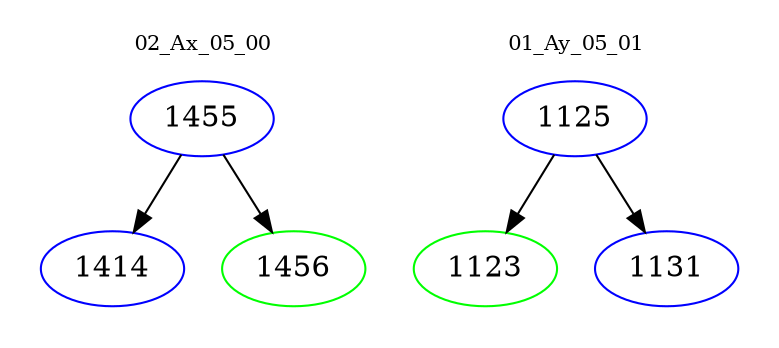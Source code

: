 digraph{
subgraph cluster_0 {
color = white
label = "02_Ax_05_00";
fontsize=10;
T0_1455 [label="1455", color="blue"]
T0_1455 -> T0_1414 [color="black"]
T0_1414 [label="1414", color="blue"]
T0_1455 -> T0_1456 [color="black"]
T0_1456 [label="1456", color="green"]
}
subgraph cluster_1 {
color = white
label = "01_Ay_05_01";
fontsize=10;
T1_1125 [label="1125", color="blue"]
T1_1125 -> T1_1123 [color="black"]
T1_1123 [label="1123", color="green"]
T1_1125 -> T1_1131 [color="black"]
T1_1131 [label="1131", color="blue"]
}
}
